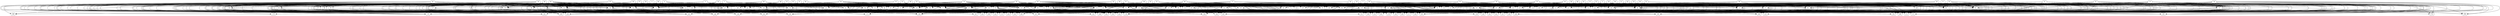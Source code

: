// DAG automatically generated by daggen at Wed Apr 12 12:20:59 2017
// ./daggen --dot -n 200 --jump=3 --fat=0.8 --regularity=0.4 --density=0.4 
digraph G {
  1 [size="31693569025", alpha="0.09"]
  1 -> 66 [size ="679477248"]
  1 -> 72 [size ="679477248"]
  1 -> 80 [size ="679477248"]
  1 -> 82 [size ="679477248"]
  1 -> 85 [size ="679477248"]
  1 -> 94 [size ="679477248"]
  1 -> 100 [size ="679477248"]
  1 -> 105 [size ="679477248"]
  1 -> 114 [size ="679477248"]
  1 -> 117 [size ="679477248"]
  1 -> 125 [size ="679477248"]
  1 -> 126 [size ="679477248"]
  1 -> 127 [size ="679477248"]
  1 -> 136 [size ="679477248"]
  1 -> 143 [size ="679477248"]
  1 -> 155 [size ="679477248"]
  1 -> 157 [size ="679477248"]
  1 -> 158 [size ="679477248"]
  1 -> 163 [size ="679477248"]
  1 -> 166 [size ="679477248"]
  1 -> 167 [size ="679477248"]
  1 -> 168 [size ="679477248"]
  1 -> 177 [size ="679477248"]
  1 -> 189 [size ="679477248"]
  1 -> 191 [size ="679477248"]
  1 -> 196 [size ="679477248"]
  2 [size="25782817066", alpha="0.09"]
  2 -> 67 [size ="33554432"]
  2 -> 71 [size ="33554432"]
  2 -> 79 [size ="33554432"]
  2 -> 80 [size ="33554432"]
  2 -> 85 [size ="33554432"]
  2 -> 86 [size ="33554432"]
  2 -> 94 [size ="33554432"]
  2 -> 100 [size ="33554432"]
  2 -> 105 [size ="33554432"]
  2 -> 112 [size ="33554432"]
  2 -> 116 [size ="33554432"]
  2 -> 125 [size ="33554432"]
  2 -> 126 [size ="33554432"]
  2 -> 136 [size ="33554432"]
  2 -> 137 [size ="33554432"]
  2 -> 142 [size ="33554432"]
  2 -> 166 [size ="33554432"]
  2 -> 169 [size ="33554432"]
  2 -> 175 [size ="33554432"]
  2 -> 177 [size ="33554432"]
  2 -> 189 [size ="33554432"]
  2 -> 192 [size ="33554432"]
  2 -> 195 [size ="33554432"]
  3 [size="30370657468", alpha="0.09"]
  3 -> 66 [size ="536870912"]
  3 -> 68 [size ="536870912"]
  3 -> 72 [size ="536870912"]
  3 -> 79 [size ="536870912"]
  3 -> 80 [size ="536870912"]
  3 -> 85 [size ="536870912"]
  3 -> 87 [size ="536870912"]
  3 -> 96 [size ="536870912"]
  3 -> 99 [size ="536870912"]
  3 -> 101 [size ="536870912"]
  3 -> 104 [size ="536870912"]
  3 -> 115 [size ="536870912"]
  3 -> 116 [size ="536870912"]
  3 -> 120 [size ="536870912"]
  3 -> 125 [size ="536870912"]
  3 -> 130 [size ="536870912"]
  3 -> 131 [size ="536870912"]
  3 -> 136 [size ="536870912"]
  3 -> 139 [size ="536870912"]
  3 -> 141 [size ="536870912"]
  3 -> 144 [size ="536870912"]
  3 -> 157 [size ="536870912"]
  3 -> 162 [size ="536870912"]
  3 -> 163 [size ="536870912"]
  3 -> 166 [size ="536870912"]
  3 -> 169 [size ="536870912"]
  3 -> 175 [size ="536870912"]
  3 -> 176 [size ="536870912"]
  3 -> 178 [size ="536870912"]
  3 -> 200 [size ="536870912"]
  4 [size="28991029248", alpha="0.00"]
  4 -> 66 [size ="75497472"]
  4 -> 71 [size ="75497472"]
  4 -> 72 [size ="75497472"]
  4 -> 79 [size ="75497472"]
  4 -> 80 [size ="75497472"]
  4 -> 81 [size ="75497472"]
  4 -> 83 [size ="75497472"]
  4 -> 92 [size ="75497472"]
  4 -> 93 [size ="75497472"]
  4 -> 95 [size ="75497472"]
  4 -> 105 [size ="75497472"]
  4 -> 106 [size ="75497472"]
  4 -> 108 [size ="75497472"]
  4 -> 113 [size ="75497472"]
  4 -> 116 [size ="75497472"]
  4 -> 122 [size ="75497472"]
  4 -> 124 [size ="75497472"]
  4 -> 127 [size ="75497472"]
  4 -> 132 [size ="75497472"]
  4 -> 134 [size ="75497472"]
  4 -> 135 [size ="75497472"]
  4 -> 142 [size ="75497472"]
  4 -> 143 [size ="75497472"]
  4 -> 145 [size ="75497472"]
  4 -> 148 [size ="75497472"]
  4 -> 163 [size ="75497472"]
  4 -> 165 [size ="75497472"]
  4 -> 175 [size ="75497472"]
  4 -> 180 [size ="75497472"]
  4 -> 182 [size ="75497472"]
  4 -> 186 [size ="75497472"]
  4 -> 190 [size ="75497472"]
  4 -> 195 [size ="75497472"]
  4 -> 200 [size ="75497472"]
  5 [size="368293445632", alpha="0.05"]
  5 -> 75 [size ="411041792"]
  5 -> 81 [size ="411041792"]
  5 -> 93 [size ="411041792"]
  5 -> 94 [size ="411041792"]
  5 -> 95 [size ="411041792"]
  5 -> 100 [size ="411041792"]
  5 -> 102 [size ="411041792"]
  5 -> 112 [size ="411041792"]
  5 -> 114 [size ="411041792"]
  5 -> 116 [size ="411041792"]
  5 -> 121 [size ="411041792"]
  5 -> 123 [size ="411041792"]
  5 -> 124 [size ="411041792"]
  5 -> 127 [size ="411041792"]
  5 -> 130 [size ="411041792"]
  5 -> 135 [size ="411041792"]
  5 -> 141 [size ="411041792"]
  5 -> 152 [size ="411041792"]
  5 -> 159 [size ="411041792"]
  5 -> 163 [size ="411041792"]
  5 -> 165 [size ="411041792"]
  5 -> 166 [size ="411041792"]
  5 -> 177 [size ="411041792"]
  5 -> 181 [size ="411041792"]
  5 -> 192 [size ="411041792"]
  5 -> 196 [size ="411041792"]
  6 [size="179196179921", alpha="0.10"]
  6 -> 67 [size ="411041792"]
  6 -> 79 [size ="411041792"]
  6 -> 80 [size ="411041792"]
  6 -> 81 [size ="411041792"]
  6 -> 82 [size ="411041792"]
  6 -> 85 [size ="411041792"]
  6 -> 87 [size ="411041792"]
  6 -> 99 [size ="411041792"]
  6 -> 100 [size ="411041792"]
  6 -> 102 [size ="411041792"]
  6 -> 105 [size ="411041792"]
  6 -> 114 [size ="411041792"]
  6 -> 115 [size ="411041792"]
  6 -> 116 [size ="411041792"]
  6 -> 119 [size ="411041792"]
  6 -> 121 [size ="411041792"]
  6 -> 122 [size ="411041792"]
  6 -> 124 [size ="411041792"]
  6 -> 126 [size ="411041792"]
  6 -> 130 [size ="411041792"]
  6 -> 134 [size ="411041792"]
  6 -> 137 [size ="411041792"]
  6 -> 147 [size ="411041792"]
  6 -> 150 [size ="411041792"]
  6 -> 156 [size ="411041792"]
  6 -> 164 [size ="411041792"]
  6 -> 167 [size ="411041792"]
  6 -> 189 [size ="411041792"]
  7 [size="549755813888", alpha="0.08"]
  7 -> 71 [size ="536870912"]
  7 -> 76 [size ="536870912"]
  7 -> 80 [size ="536870912"]
  7 -> 83 [size ="536870912"]
  7 -> 86 [size ="536870912"]
  7 -> 92 [size ="536870912"]
  7 -> 96 [size ="536870912"]
  7 -> 99 [size ="536870912"]
  7 -> 100 [size ="536870912"]
  7 -> 109 [size ="536870912"]
  7 -> 113 [size ="536870912"]
  7 -> 114 [size ="536870912"]
  7 -> 126 [size ="536870912"]
  7 -> 138 [size ="536870912"]
  7 -> 139 [size ="536870912"]
  7 -> 142 [size ="536870912"]
  7 -> 144 [size ="536870912"]
  7 -> 148 [size ="536870912"]
  7 -> 156 [size ="536870912"]
  7 -> 157 [size ="536870912"]
  7 -> 161 [size ="536870912"]
  7 -> 181 [size ="536870912"]
  7 -> 182 [size ="536870912"]
  7 -> 187 [size ="536870912"]
  7 -> 189 [size ="536870912"]
  7 -> 194 [size ="536870912"]
  7 -> 200 [size ="536870912"]
  8 [size="131991373150", alpha="0.04"]
  8 -> 71 [size ="209715200"]
  8 -> 72 [size ="209715200"]
  8 -> 88 [size ="209715200"]
  8 -> 92 [size ="209715200"]
  8 -> 95 [size ="209715200"]
  8 -> 104 [size ="209715200"]
  8 -> 108 [size ="209715200"]
  8 -> 110 [size ="209715200"]
  8 -> 111 [size ="209715200"]
  8 -> 114 [size ="209715200"]
  8 -> 116 [size ="209715200"]
  8 -> 120 [size ="209715200"]
  8 -> 124 [size ="209715200"]
  8 -> 125 [size ="209715200"]
  8 -> 138 [size ="209715200"]
  8 -> 141 [size ="209715200"]
  8 -> 145 [size ="209715200"]
  8 -> 147 [size ="209715200"]
  8 -> 161 [size ="209715200"]
  8 -> 162 [size ="209715200"]
  8 -> 165 [size ="209715200"]
  8 -> 171 [size ="209715200"]
  8 -> 186 [size ="209715200"]
  8 -> 188 [size ="209715200"]
  8 -> 190 [size ="209715200"]
  8 -> 194 [size ="209715200"]
  9 [size="8589934592", alpha="0.01"]
  9 -> 70 [size ="33554432"]
  9 -> 81 [size ="33554432"]
  9 -> 87 [size ="33554432"]
  9 -> 92 [size ="33554432"]
  9 -> 110 [size ="33554432"]
  9 -> 116 [size ="33554432"]
  9 -> 126 [size ="33554432"]
  9 -> 128 [size ="33554432"]
  9 -> 129 [size ="33554432"]
  9 -> 135 [size ="33554432"]
  9 -> 138 [size ="33554432"]
  9 -> 141 [size ="33554432"]
  9 -> 148 [size ="33554432"]
  9 -> 153 [size ="33554432"]
  9 -> 155 [size ="33554432"]
  9 -> 161 [size ="33554432"]
  9 -> 162 [size ="33554432"]
  9 -> 164 [size ="33554432"]
  9 -> 171 [size ="33554432"]
  9 -> 172 [size ="33554432"]
  9 -> 176 [size ="33554432"]
  9 -> 177 [size ="33554432"]
  9 -> 184 [size ="33554432"]
  9 -> 193 [size ="33554432"]
  9 -> 194 [size ="33554432"]
  9 -> 198 [size ="33554432"]
  10 [size="231928233984", alpha="0.04"]
  10 -> 77 [size ="301989888"]
  10 -> 80 [size ="301989888"]
  10 -> 82 [size ="301989888"]
  10 -> 87 [size ="301989888"]
  10 -> 88 [size ="301989888"]
  10 -> 90 [size ="301989888"]
  10 -> 93 [size ="301989888"]
  10 -> 98 [size ="301989888"]
  10 -> 100 [size ="301989888"]
  10 -> 107 [size ="301989888"]
  10 -> 113 [size ="301989888"]
  10 -> 125 [size ="301989888"]
  10 -> 126 [size ="301989888"]
  10 -> 128 [size ="301989888"]
  10 -> 129 [size ="301989888"]
  10 -> 135 [size ="301989888"]
  10 -> 136 [size ="301989888"]
  10 -> 141 [size ="301989888"]
  10 -> 148 [size ="301989888"]
  10 -> 151 [size ="301989888"]
  10 -> 158 [size ="301989888"]
  10 -> 160 [size ="301989888"]
  10 -> 161 [size ="301989888"]
  10 -> 163 [size ="301989888"]
  10 -> 175 [size ="301989888"]
  10 -> 177 [size ="301989888"]
  10 -> 182 [size ="301989888"]
  10 -> 184 [size ="301989888"]
  10 -> 197 [size ="301989888"]
  11 [size="68719476736", alpha="0.10"]
  11 -> 80 [size ="134217728"]
  11 -> 81 [size ="134217728"]
  11 -> 86 [size ="134217728"]
  11 -> 88 [size ="134217728"]
  11 -> 93 [size ="134217728"]
  11 -> 95 [size ="134217728"]
  11 -> 98 [size ="134217728"]
  11 -> 100 [size ="134217728"]
  11 -> 111 [size ="134217728"]
  11 -> 112 [size ="134217728"]
  11 -> 116 [size ="134217728"]
  11 -> 126 [size ="134217728"]
  11 -> 127 [size ="134217728"]
  11 -> 136 [size ="134217728"]
  11 -> 138 [size ="134217728"]
  11 -> 142 [size ="134217728"]
  11 -> 152 [size ="134217728"]
  11 -> 163 [size ="134217728"]
  11 -> 177 [size ="134217728"]
  11 -> 183 [size ="134217728"]
  11 -> 192 [size ="134217728"]
  11 -> 193 [size ="134217728"]
  11 -> 195 [size ="134217728"]
  12 [size="658470440025", alpha="0.11"]
  12 -> 70 [size ="838860800"]
  12 -> 72 [size ="838860800"]
  12 -> 76 [size ="838860800"]
  12 -> 81 [size ="838860800"]
  12 -> 82 [size ="838860800"]
  12 -> 86 [size ="838860800"]
  12 -> 92 [size ="838860800"]
  12 -> 110 [size ="838860800"]
  12 -> 113 [size ="838860800"]
  12 -> 124 [size ="838860800"]
  12 -> 127 [size ="838860800"]
  12 -> 132 [size ="838860800"]
  12 -> 137 [size ="838860800"]
  12 -> 139 [size ="838860800"]
  12 -> 146 [size ="838860800"]
  12 -> 158 [size ="838860800"]
  12 -> 159 [size ="838860800"]
  12 -> 162 [size ="838860800"]
  12 -> 170 [size ="838860800"]
  12 -> 171 [size ="838860800"]
  12 -> 181 [size ="838860800"]
  12 -> 194 [size ="838860800"]
  13 [size="134217728000", alpha="0.01"]
  13 -> 70 [size ="209715200"]
  13 -> 72 [size ="209715200"]
  13 -> 73 [size ="209715200"]
  13 -> 75 [size ="209715200"]
  13 -> 77 [size ="209715200"]
  13 -> 84 [size ="209715200"]
  13 -> 100 [size ="209715200"]
  13 -> 110 [size ="209715200"]
  13 -> 113 [size ="209715200"]
  13 -> 121 [size ="209715200"]
  13 -> 122 [size ="209715200"]
  13 -> 123 [size ="209715200"]
  13 -> 124 [size ="209715200"]
  13 -> 125 [size ="209715200"]
  13 -> 130 [size ="209715200"]
  13 -> 132 [size ="209715200"]
  13 -> 137 [size ="209715200"]
  13 -> 153 [size ="209715200"]
  13 -> 176 [size ="209715200"]
  13 -> 179 [size ="209715200"]
  13 -> 192 [size ="209715200"]
  14 [size="1073741824000", alpha="0.15"]
  14 -> 70 [size ="838860800"]
  14 -> 76 [size ="838860800"]
  14 -> 82 [size ="838860800"]
  14 -> 90 [size ="838860800"]
  14 -> 92 [size ="838860800"]
  14 -> 99 [size ="838860800"]
  14 -> 100 [size ="838860800"]
  14 -> 105 [size ="838860800"]
  14 -> 107 [size ="838860800"]
  14 -> 111 [size ="838860800"]
  14 -> 112 [size ="838860800"]
  14 -> 113 [size ="838860800"]
  14 -> 115 [size ="838860800"]
  14 -> 121 [size ="838860800"]
  14 -> 127 [size ="838860800"]
  14 -> 131 [size ="838860800"]
  14 -> 133 [size ="838860800"]
  14 -> 137 [size ="838860800"]
  14 -> 146 [size ="838860800"]
  14 -> 148 [size ="838860800"]
  14 -> 156 [size ="838860800"]
  14 -> 164 [size ="838860800"]
  14 -> 181 [size ="838860800"]
  14 -> 196 [size ="838860800"]
  15 [size="11547338256", alpha="0.05"]
  15 -> 77 [size ="838860800"]
  15 -> 80 [size ="838860800"]
  15 -> 82 [size ="838860800"]
  15 -> 90 [size ="838860800"]
  15 -> 91 [size ="838860800"]
  15 -> 92 [size ="838860800"]
  15 -> 93 [size ="838860800"]
  15 -> 96 [size ="838860800"]
  15 -> 97 [size ="838860800"]
  15 -> 100 [size ="838860800"]
  15 -> 110 [size ="838860800"]
  15 -> 115 [size ="838860800"]
  15 -> 122 [size ="838860800"]
  15 -> 128 [size ="838860800"]
  15 -> 133 [size ="838860800"]
  15 -> 134 [size ="838860800"]
  15 -> 136 [size ="838860800"]
  15 -> 149 [size ="838860800"]
  15 -> 183 [size ="838860800"]
  15 -> 196 [size ="838860800"]
  15 -> 200 [size ="838860800"]
  16 [size="190986935351", alpha="0.08"]
  16 -> 66 [size ="209715200"]
  16 -> 80 [size ="209715200"]
  16 -> 82 [size ="209715200"]
  16 -> 83 [size ="209715200"]
  16 -> 90 [size ="209715200"]
  16 -> 91 [size ="209715200"]
  16 -> 92 [size ="209715200"]
  16 -> 99 [size ="209715200"]
  16 -> 106 [size ="209715200"]
  16 -> 111 [size ="209715200"]
  16 -> 112 [size ="209715200"]
  16 -> 113 [size ="209715200"]
  16 -> 116 [size ="209715200"]
  16 -> 120 [size ="209715200"]
  16 -> 121 [size ="209715200"]
  16 -> 125 [size ="209715200"]
  16 -> 133 [size ="209715200"]
  16 -> 134 [size ="209715200"]
  16 -> 143 [size ="209715200"]
  16 -> 149 [size ="209715200"]
  16 -> 150 [size ="209715200"]
  16 -> 152 [size ="209715200"]
  16 -> 156 [size ="209715200"]
  16 -> 176 [size ="209715200"]
  16 -> 180 [size ="209715200"]
  16 -> 186 [size ="209715200"]
  16 -> 189 [size ="209715200"]
  16 -> 199 [size ="209715200"]
  17 [size="231928233984", alpha="0.19"]
  17 -> 68 [size ="301989888"]
  17 -> 83 [size ="301989888"]
  17 -> 94 [size ="301989888"]
  17 -> 98 [size ="301989888"]
  17 -> 99 [size ="301989888"]
  17 -> 101 [size ="301989888"]
  17 -> 108 [size ="301989888"]
  17 -> 116 [size ="301989888"]
  17 -> 120 [size ="301989888"]
  17 -> 127 [size ="301989888"]
  17 -> 128 [size ="301989888"]
  17 -> 132 [size ="301989888"]
  17 -> 133 [size ="301989888"]
  17 -> 138 [size ="301989888"]
  17 -> 147 [size ="301989888"]
  17 -> 156 [size ="301989888"]
  17 -> 161 [size ="301989888"]
  17 -> 164 [size ="301989888"]
  17 -> 165 [size ="301989888"]
  17 -> 171 [size ="301989888"]
  17 -> 175 [size ="301989888"]
  17 -> 182 [size ="301989888"]
  17 -> 183 [size ="301989888"]
  17 -> 193 [size ="301989888"]
  18 [size="231928233984", alpha="0.16"]
  18 -> 71 [size ="301989888"]
  18 -> 73 [size ="301989888"]
  18 -> 83 [size ="301989888"]
  18 -> 98 [size ="301989888"]
  18 -> 99 [size ="301989888"]
  18 -> 100 [size ="301989888"]
  18 -> 105 [size ="301989888"]
  18 -> 107 [size ="301989888"]
  18 -> 109 [size ="301989888"]
  18 -> 114 [size ="301989888"]
  18 -> 118 [size ="301989888"]
  18 -> 121 [size ="301989888"]
  18 -> 122 [size ="301989888"]
  18 -> 130 [size ="301989888"]
  18 -> 132 [size ="301989888"]
  18 -> 133 [size ="301989888"]
  18 -> 135 [size ="301989888"]
  18 -> 142 [size ="301989888"]
  18 -> 161 [size ="301989888"]
  18 -> 166 [size ="301989888"]
  18 -> 169 [size ="301989888"]
  18 -> 175 [size ="301989888"]
  18 -> 184 [size ="301989888"]
  18 -> 190 [size ="301989888"]
  18 -> 193 [size ="301989888"]
  19 [size="757113293404", alpha="0.13"]
  19 -> 71 [size ="536870912"]
  19 -> 83 [size ="536870912"]
  19 -> 85 [size ="536870912"]
  19 -> 91 [size ="536870912"]
  19 -> 93 [size ="536870912"]
  19 -> 94 [size ="536870912"]
  19 -> 97 [size ="536870912"]
  19 -> 99 [size ="536870912"]
  19 -> 108 [size ="536870912"]
  19 -> 115 [size ="536870912"]
  19 -> 116 [size ="536870912"]
  19 -> 118 [size ="536870912"]
  19 -> 122 [size ="536870912"]
  19 -> 123 [size ="536870912"]
  19 -> 124 [size ="536870912"]
  19 -> 126 [size ="536870912"]
  19 -> 132 [size ="536870912"]
  19 -> 136 [size ="536870912"]
  19 -> 149 [size ="536870912"]
  19 -> 152 [size ="536870912"]
  19 -> 157 [size ="536870912"]
  19 -> 168 [size ="536870912"]
  19 -> 181 [size ="536870912"]
  19 -> 190 [size ="536870912"]
  19 -> 197 [size ="536870912"]
  20 [size="28991029248", alpha="0.12"]
  20 -> 68 [size ="75497472"]
  20 -> 72 [size ="75497472"]
  20 -> 76 [size ="75497472"]
  20 -> 77 [size ="75497472"]
  20 -> 80 [size ="75497472"]
  20 -> 85 [size ="75497472"]
  20 -> 92 [size ="75497472"]
  20 -> 99 [size ="75497472"]
  20 -> 105 [size ="75497472"]
  20 -> 106 [size ="75497472"]
  20 -> 110 [size ="75497472"]
  20 -> 124 [size ="75497472"]
  20 -> 128 [size ="75497472"]
  20 -> 129 [size ="75497472"]
  20 -> 132 [size ="75497472"]
  20 -> 138 [size ="75497472"]
  20 -> 149 [size ="75497472"]
  20 -> 162 [size ="75497472"]
  20 -> 163 [size ="75497472"]
  20 -> 169 [size ="75497472"]
  20 -> 170 [size ="75497472"]
  21 [size="4003035258", alpha="0.11"]
  21 -> 68 [size ="411041792"]
  21 -> 76 [size ="411041792"]
  21 -> 77 [size ="411041792"]
  21 -> 85 [size ="411041792"]
  21 -> 92 [size ="411041792"]
  21 -> 95 [size ="411041792"]
  21 -> 97 [size ="411041792"]
  21 -> 105 [size ="411041792"]
  21 -> 105 [size ="411041792"]
  21 -> 110 [size ="411041792"]
  21 -> 112 [size ="411041792"]
  21 -> 115 [size ="411041792"]
  21 -> 120 [size ="411041792"]
  21 -> 121 [size ="411041792"]
  21 -> 125 [size ="411041792"]
  21 -> 135 [size ="411041792"]
  21 -> 136 [size ="411041792"]
  21 -> 137 [size ="411041792"]
  21 -> 142 [size ="411041792"]
  21 -> 145 [size ="411041792"]
  21 -> 146 [size ="411041792"]
  21 -> 162 [size ="411041792"]
  21 -> 164 [size ="411041792"]
  21 -> 177 [size ="411041792"]
  22 [size="13272310419", alpha="0.15"]
  22 -> 68 [size ="679477248"]
  22 -> 70 [size ="679477248"]
  22 -> 77 [size ="679477248"]
  22 -> 85 [size ="679477248"]
  22 -> 86 [size ="679477248"]
  22 -> 92 [size ="679477248"]
  22 -> 104 [size ="679477248"]
  22 -> 105 [size ="679477248"]
  22 -> 107 [size ="679477248"]
  22 -> 112 [size ="679477248"]
  22 -> 114 [size ="679477248"]
  22 -> 116 [size ="679477248"]
  22 -> 119 [size ="679477248"]
  22 -> 124 [size ="679477248"]
  22 -> 125 [size ="679477248"]
  22 -> 135 [size ="679477248"]
  22 -> 136 [size ="679477248"]
  22 -> 139 [size ="679477248"]
  22 -> 144 [size ="679477248"]
  22 -> 145 [size ="679477248"]
  22 -> 149 [size ="679477248"]
  22 -> 162 [size ="679477248"]
  22 -> 163 [size ="679477248"]
  22 -> 165 [size ="679477248"]
  22 -> 166 [size ="679477248"]
  22 -> 177 [size ="679477248"]
  22 -> 184 [size ="679477248"]
  22 -> 193 [size ="679477248"]
  22 -> 199 [size ="679477248"]
  22 -> 200 [size ="679477248"]
  23 [size="116728452396", alpha="0.15"]
  23 -> 66 [size ="134217728"]
  23 -> 68 [size ="134217728"]
  23 -> 70 [size ="134217728"]
  23 -> 75 [size ="134217728"]
  23 -> 77 [size ="134217728"]
  23 -> 81 [size ="134217728"]
  23 -> 82 [size ="134217728"]
  23 -> 84 [size ="134217728"]
  23 -> 86 [size ="134217728"]
  23 -> 103 [size ="134217728"]
  23 -> 105 [size ="134217728"]
  23 -> 121 [size ="134217728"]
  23 -> 123 [size ="134217728"]
  23 -> 124 [size ="134217728"]
  23 -> 133 [size ="134217728"]
  23 -> 136 [size ="134217728"]
  23 -> 159 [size ="134217728"]
  23 -> 161 [size ="134217728"]
  23 -> 162 [size ="134217728"]
  23 -> 164 [size ="134217728"]
  23 -> 173 [size ="134217728"]
  23 -> 193 [size ="134217728"]
  24 [size="25425957678", alpha="0.10"]
  24 -> 73 [size ="33554432"]
  24 -> 75 [size ="33554432"]
  24 -> 76 [size ="33554432"]
  24 -> 77 [size ="33554432"]
  24 -> 81 [size ="33554432"]
  24 -> 81 [size ="33554432"]
  24 -> 95 [size ="33554432"]
  24 -> 99 [size ="33554432"]
  24 -> 108 [size ="33554432"]
  24 -> 110 [size ="33554432"]
  24 -> 118 [size ="33554432"]
  24 -> 124 [size ="33554432"]
  24 -> 133 [size ="33554432"]
  24 -> 136 [size ="33554432"]
  24 -> 137 [size ="33554432"]
  24 -> 138 [size ="33554432"]
  24 -> 148 [size ="33554432"]
  24 -> 160 [size ="33554432"]
  24 -> 172 [size ="33554432"]
  24 -> 193 [size ="33554432"]
  24 -> 197 [size ="33554432"]
  25 [size="231928233984", alpha="0.00"]
  25 -> 68 [size ="301989888"]
  25 -> 82 [size ="301989888"]
  25 -> 92 [size ="301989888"]
  25 -> 94 [size ="301989888"]
  25 -> 95 [size ="301989888"]
  25 -> 98 [size ="301989888"]
  25 -> 104 [size ="301989888"]
  25 -> 108 [size ="301989888"]
  25 -> 122 [size ="301989888"]
  25 -> 124 [size ="301989888"]
  25 -> 127 [size ="301989888"]
  25 -> 128 [size ="301989888"]
  25 -> 129 [size ="301989888"]
  25 -> 133 [size ="301989888"]
  25 -> 135 [size ="301989888"]
  25 -> 136 [size ="301989888"]
  25 -> 162 [size ="301989888"]
  25 -> 163 [size ="301989888"]
  25 -> 166 [size ="301989888"]
  25 -> 169 [size ="301989888"]
  25 -> 171 [size ="301989888"]
  25 -> 175 [size ="301989888"]
  25 -> 178 [size ="301989888"]
  25 -> 186 [size ="301989888"]
  25 -> 194 [size ="301989888"]
  25 -> 197 [size ="301989888"]
  25 -> 199 [size ="301989888"]
  25 -> 200 [size ="301989888"]
  26 [size="473153733964", alpha="0.07"]
  26 -> 68 [size ="411041792"]
  26 -> 70 [size ="411041792"]
  26 -> 72 [size ="411041792"]
  26 -> 73 [size ="411041792"]
  26 -> 81 [size ="411041792"]
  26 -> 86 [size ="411041792"]
  26 -> 87 [size ="411041792"]
  26 -> 100 [size ="411041792"]
  26 -> 120 [size ="411041792"]
  26 -> 121 [size ="411041792"]
  26 -> 124 [size ="411041792"]
  26 -> 127 [size ="411041792"]
  26 -> 128 [size ="411041792"]
  26 -> 132 [size ="411041792"]
  26 -> 133 [size ="411041792"]
  26 -> 139 [size ="411041792"]
  26 -> 144 [size ="411041792"]
  26 -> 145 [size ="411041792"]
  26 -> 149 [size ="411041792"]
  26 -> 163 [size ="411041792"]
  26 -> 166 [size ="411041792"]
  26 -> 167 [size ="411041792"]
  26 -> 170 [size ="411041792"]
  26 -> 174 [size ="411041792"]
  26 -> 175 [size ="411041792"]
  26 -> 187 [size ="411041792"]
  26 -> 192 [size ="411041792"]
  26 -> 194 [size ="411041792"]
  26 -> 196 [size ="411041792"]
  27 [size="3443726304", alpha="0.14"]
  27 -> 71 [size ="301989888"]
  27 -> 76 [size ="301989888"]
  27 -> 77 [size ="301989888"]
  27 -> 85 [size ="301989888"]
  27 -> 87 [size ="301989888"]
  27 -> 91 [size ="301989888"]
  27 -> 106 [size ="301989888"]
  27 -> 111 [size ="301989888"]
  27 -> 120 [size ="301989888"]
  27 -> 122 [size ="301989888"]
  27 -> 125 [size ="301989888"]
  27 -> 127 [size ="301989888"]
  27 -> 130 [size ="301989888"]
  27 -> 145 [size ="301989888"]
  27 -> 158 [size ="301989888"]
  27 -> 164 [size ="301989888"]
  27 -> 172 [size ="301989888"]
  27 -> 187 [size ="301989888"]
  28 [size="782757789696", alpha="0.08"]
  28 -> 72 [size ="679477248"]
  28 -> 76 [size ="679477248"]
  28 -> 85 [size ="679477248"]
  28 -> 87 [size ="679477248"]
  28 -> 91 [size ="679477248"]
  28 -> 93 [size ="679477248"]
  28 -> 96 [size ="679477248"]
  28 -> 110 [size ="679477248"]
  28 -> 112 [size ="679477248"]
  28 -> 116 [size ="679477248"]
  28 -> 124 [size ="679477248"]
  28 -> 125 [size ="679477248"]
  28 -> 136 [size ="679477248"]
  28 -> 142 [size ="679477248"]
  28 -> 148 [size ="679477248"]
  28 -> 156 [size ="679477248"]
  28 -> 164 [size ="679477248"]
  28 -> 166 [size ="679477248"]
  28 -> 177 [size ="679477248"]
  28 -> 182 [size ="679477248"]
  28 -> 186 [size ="679477248"]
  28 -> 187 [size ="679477248"]
  28 -> 189 [size ="679477248"]
  28 -> 196 [size ="679477248"]
  29 [size="196641432648", alpha="0.02"]
  29 -> 66 [size ="134217728"]
  29 -> 67 [size ="134217728"]
  29 -> 76 [size ="134217728"]
  29 -> 77 [size ="134217728"]
  29 -> 82 [size ="134217728"]
  29 -> 85 [size ="134217728"]
  29 -> 87 [size ="134217728"]
  29 -> 88 [size ="134217728"]
  29 -> 91 [size ="134217728"]
  29 -> 96 [size ="134217728"]
  29 -> 99 [size ="134217728"]
  29 -> 110 [size ="134217728"]
  29 -> 111 [size ="134217728"]
  29 -> 115 [size ="134217728"]
  29 -> 125 [size ="134217728"]
  29 -> 130 [size ="134217728"]
  29 -> 134 [size ="134217728"]
  29 -> 145 [size ="134217728"]
  29 -> 148 [size ="134217728"]
  29 -> 158 [size ="134217728"]
  29 -> 178 [size ="134217728"]
  29 -> 187 [size ="134217728"]
  29 -> 188 [size ="134217728"]
  30 [size="42202842373", alpha="0.09"]
  30 -> 68 [size ="75497472"]
  30 -> 72 [size ="75497472"]
  30 -> 76 [size ="75497472"]
  30 -> 81 [size ="75497472"]
  30 -> 82 [size ="75497472"]
  30 -> 84 [size ="75497472"]
  30 -> 87 [size ="75497472"]
  30 -> 88 [size ="75497472"]
  30 -> 99 [size ="75497472"]
  30 -> 105 [size ="75497472"]
  30 -> 108 [size ="75497472"]
  30 -> 110 [size ="75497472"]
  30 -> 114 [size ="75497472"]
  30 -> 120 [size ="75497472"]
  30 -> 124 [size ="75497472"]
  30 -> 128 [size ="75497472"]
  30 -> 141 [size ="75497472"]
  30 -> 142 [size ="75497472"]
  30 -> 146 [size ="75497472"]
  30 -> 147 [size ="75497472"]
  30 -> 149 [size ="75497472"]
  30 -> 166 [size ="75497472"]
  30 -> 181 [size ="75497472"]
  30 -> 200 [size ="75497472"]
  31 [size="1005282983541", alpha="0.16"]
  31 -> 66 [size ="679477248"]
  31 -> 74 [size ="679477248"]
  31 -> 87 [size ="679477248"]
  31 -> 88 [size ="679477248"]
  31 -> 94 [size ="679477248"]
  31 -> 101 [size ="679477248"]
  31 -> 110 [size ="679477248"]
  31 -> 112 [size ="679477248"]
  31 -> 114 [size ="679477248"]
  31 -> 125 [size ="679477248"]
  31 -> 126 [size ="679477248"]
  31 -> 135 [size ="679477248"]
  31 -> 136 [size ="679477248"]
  31 -> 137 [size ="679477248"]
  31 -> 141 [size ="679477248"]
  31 -> 142 [size ="679477248"]
  31 -> 143 [size ="679477248"]
  31 -> 146 [size ="679477248"]
  31 -> 147 [size ="679477248"]
  31 -> 149 [size ="679477248"]
  31 -> 150 [size ="679477248"]
  31 -> 152 [size ="679477248"]
  31 -> 157 [size ="679477248"]
  31 -> 162 [size ="679477248"]
  31 -> 166 [size ="679477248"]
  31 -> 168 [size ="679477248"]
  31 -> 170 [size ="679477248"]
  31 -> 186 [size ="679477248"]
  31 -> 193 [size ="679477248"]
  31 -> 199 [size ="679477248"]
  32 [size="3566404801", alpha="0.17"]
  32 -> 71 [size ="134217728"]
  32 -> 77 [size ="134217728"]
  32 -> 79 [size ="134217728"]
  32 -> 80 [size ="134217728"]
  32 -> 88 [size ="134217728"]
  32 -> 91 [size ="134217728"]
  32 -> 94 [size ="134217728"]
  32 -> 96 [size ="134217728"]
  32 -> 98 [size ="134217728"]
  32 -> 100 [size ="134217728"]
  32 -> 109 [size ="134217728"]
  32 -> 114 [size ="134217728"]
  32 -> 121 [size ="134217728"]
  32 -> 125 [size ="134217728"]
  32 -> 126 [size ="134217728"]
  32 -> 127 [size ="134217728"]
  32 -> 143 [size ="134217728"]
  32 -> 156 [size ="134217728"]
  32 -> 162 [size ="134217728"]
  32 -> 166 [size ="134217728"]
  32 -> 183 [size ="134217728"]
  32 -> 193 [size ="134217728"]
  33 [size="1213051246667", alpha="0.12"]
  33 -> 72 [size ="838860800"]
  33 -> 79 [size ="838860800"]
  33 -> 80 [size ="838860800"]
  33 -> 85 [size ="838860800"]
  33 -> 94 [size ="838860800"]
  33 -> 109 [size ="838860800"]
  33 -> 111 [size ="838860800"]
  33 -> 120 [size ="838860800"]
  33 -> 128 [size ="838860800"]
  33 -> 133 [size ="838860800"]
  33 -> 136 [size ="838860800"]
  33 -> 139 [size ="838860800"]
  33 -> 145 [size ="838860800"]
  33 -> 156 [size ="838860800"]
  33 -> 160 [size ="838860800"]
  33 -> 170 [size ="838860800"]
  33 -> 175 [size ="838860800"]
  33 -> 178 [size ="838860800"]
  33 -> 181 [size ="838860800"]
  33 -> 193 [size ="838860800"]
  34 [size="13726924945", alpha="0.19"]
  34 -> 68 [size ="301989888"]
  34 -> 71 [size ="301989888"]
  34 -> 75 [size ="301989888"]
  34 -> 82 [size ="301989888"]
  34 -> 85 [size ="301989888"]
  34 -> 88 [size ="301989888"]
  34 -> 92 [size ="301989888"]
  34 -> 95 [size ="301989888"]
  34 -> 102 [size ="301989888"]
  34 -> 114 [size ="301989888"]
  34 -> 124 [size ="301989888"]
  34 -> 133 [size ="301989888"]
  34 -> 134 [size ="301989888"]
  34 -> 136 [size ="301989888"]
  34 -> 142 [size ="301989888"]
  34 -> 152 [size ="301989888"]
  34 -> 158 [size ="301989888"]
  34 -> 163 [size ="301989888"]
  34 -> 167 [size ="301989888"]
  34 -> 170 [size ="301989888"]
  34 -> 178 [size ="301989888"]
  34 -> 193 [size ="301989888"]
  34 -> 195 [size ="301989888"]
  34 -> 199 [size ="301989888"]
  35 [size="33168440148", alpha="0.11"]
  35 -> 71 [size ="536870912"]
  35 -> 90 [size ="536870912"]
  35 -> 91 [size ="536870912"]
  35 -> 92 [size ="536870912"]
  35 -> 94 [size ="536870912"]
  35 -> 99 [size ="536870912"]
  35 -> 100 [size ="536870912"]
  35 -> 101 [size ="536870912"]
  35 -> 102 [size ="536870912"]
  35 -> 105 [size ="536870912"]
  35 -> 106 [size ="536870912"]
  35 -> 113 [size ="536870912"]
  35 -> 114 [size ="536870912"]
  35 -> 115 [size ="536870912"]
  35 -> 120 [size ="536870912"]
  35 -> 128 [size ="536870912"]
  35 -> 130 [size ="536870912"]
  35 -> 136 [size ="536870912"]
  35 -> 143 [size ="536870912"]
  35 -> 154 [size ="536870912"]
  35 -> 166 [size ="536870912"]
  35 -> 170 [size ="536870912"]
  35 -> 177 [size ="536870912"]
  35 -> 179 [size ="536870912"]
  35 -> 182 [size ="536870912"]
  35 -> 184 [size ="536870912"]
  35 -> 193 [size ="536870912"]
  35 -> 196 [size ="536870912"]
  35 -> 197 [size ="536870912"]
  36 [size="28991029248", alpha="0.08"]
  36 -> 68 [size ="75497472"]
  36 -> 85 [size ="75497472"]
  36 -> 91 [size ="75497472"]
  36 -> 92 [size ="75497472"]
  36 -> 93 [size ="75497472"]
  36 -> 99 [size ="75497472"]
  36 -> 100 [size ="75497472"]
  36 -> 105 [size ="75497472"]
  36 -> 106 [size ="75497472"]
  36 -> 114 [size ="75497472"]
  36 -> 115 [size ="75497472"]
  36 -> 116 [size ="75497472"]
  36 -> 121 [size ="75497472"]
  36 -> 124 [size ="75497472"]
  36 -> 137 [size ="75497472"]
  36 -> 142 [size ="75497472"]
  36 -> 162 [size ="75497472"]
  36 -> 192 [size ="75497472"]
  36 -> 196 [size ="75497472"]
  37 [size="1293214043027", alpha="0.01"]
  37 -> 72 [size ="838860800"]
  37 -> 79 [size ="838860800"]
  37 -> 80 [size ="838860800"]
  37 -> 84 [size ="838860800"]
  37 -> 87 [size ="838860800"]
  37 -> 88 [size ="838860800"]
  37 -> 89 [size ="838860800"]
  37 -> 96 [size ="838860800"]
  37 -> 98 [size ="838860800"]
  37 -> 100 [size ="838860800"]
  37 -> 102 [size ="838860800"]
  37 -> 105 [size ="838860800"]
  37 -> 111 [size ="838860800"]
  37 -> 118 [size ="838860800"]
  37 -> 123 [size ="838860800"]
  37 -> 125 [size ="838860800"]
  37 -> 127 [size ="838860800"]
  37 -> 135 [size ="838860800"]
  37 -> 136 [size ="838860800"]
  37 -> 141 [size ="838860800"]
  37 -> 142 [size ="838860800"]
  37 -> 158 [size ="838860800"]
  37 -> 159 [size ="838860800"]
  37 -> 165 [size ="838860800"]
  37 -> 167 [size ="838860800"]
  37 -> 175 [size ="838860800"]
  37 -> 196 [size ="838860800"]
  37 -> 200 [size ="838860800"]
  38 [size="28991029248", alpha="0.19"]
  38 -> 66 [size ="75497472"]
  38 -> 68 [size ="75497472"]
  38 -> 71 [size ="75497472"]
  38 -> 80 [size ="75497472"]
  38 -> 87 [size ="75497472"]
  38 -> 93 [size ="75497472"]
  38 -> 94 [size ="75497472"]
  38 -> 99 [size ="75497472"]
  38 -> 100 [size ="75497472"]
  38 -> 102 [size ="75497472"]
  38 -> 121 [size ="75497472"]
  38 -> 123 [size ="75497472"]
  38 -> 125 [size ="75497472"]
  38 -> 126 [size ="75497472"]
  38 -> 127 [size ="75497472"]
  38 -> 130 [size ="75497472"]
  38 -> 134 [size ="75497472"]
  38 -> 135 [size ="75497472"]
  38 -> 137 [size ="75497472"]
  38 -> 142 [size ="75497472"]
  38 -> 146 [size ="75497472"]
  38 -> 147 [size ="75497472"]
  38 -> 148 [size ="75497472"]
  38 -> 149 [size ="75497472"]
  38 -> 160 [size ="75497472"]
  38 -> 166 [size ="75497472"]
  38 -> 169 [size ="75497472"]
  38 -> 175 [size ="75497472"]
  38 -> 182 [size ="75497472"]
  38 -> 184 [size ="75497472"]
  38 -> 189 [size ="75497472"]
  38 -> 193 [size ="75497472"]
  38 -> 194 [size ="75497472"]
  38 -> 195 [size ="75497472"]
  39 [size="3628918181", alpha="0.11"]
  39 -> 68 [size ="75497472"]
  39 -> 68 [size ="75497472"]
  39 -> 70 [size ="75497472"]
  39 -> 72 [size ="75497472"]
  39 -> 77 [size ="75497472"]
  39 -> 81 [size ="75497472"]
  39 -> 90 [size ="75497472"]
  39 -> 95 [size ="75497472"]
  39 -> 96 [size ="75497472"]
  39 -> 100 [size ="75497472"]
  39 -> 101 [size ="75497472"]
  39 -> 114 [size ="75497472"]
  39 -> 128 [size ="75497472"]
  39 -> 147 [size ="75497472"]
  39 -> 161 [size ="75497472"]
  39 -> 163 [size ="75497472"]
  39 -> 164 [size ="75497472"]
  39 -> 165 [size ="75497472"]
  39 -> 175 [size ="75497472"]
  39 -> 184 [size ="75497472"]
  39 -> 185 [size ="75497472"]
  39 -> 186 [size ="75497472"]
  40 [size="10882534803", alpha="0.00"]
  40 -> 68 [size ="33554432"]
  40 -> 85 [size ="33554432"]
  40 -> 88 [size ="33554432"]
  40 -> 93 [size ="33554432"]
  40 -> 94 [size ="33554432"]
  40 -> 96 [size ="33554432"]
  40 -> 99 [size ="33554432"]
  40 -> 100 [size ="33554432"]
  40 -> 110 [size ="33554432"]
  40 -> 114 [size ="33554432"]
  40 -> 129 [size ="33554432"]
  40 -> 133 [size ="33554432"]
  40 -> 141 [size ="33554432"]
  40 -> 143 [size ="33554432"]
  40 -> 146 [size ="33554432"]
  40 -> 162 [size ="33554432"]
  40 -> 163 [size ="33554432"]
  40 -> 164 [size ="33554432"]
  40 -> 166 [size ="33554432"]
  40 -> 177 [size ="33554432"]
  40 -> 181 [size ="33554432"]
  40 -> 187 [size ="33554432"]
  40 -> 189 [size ="33554432"]
  40 -> 199 [size ="33554432"]
  41 [size="1073741824000", alpha="0.09"]
  41 -> 70 [size ="838860800"]
  41 -> 74 [size ="838860800"]
  41 -> 77 [size ="838860800"]
  41 -> 79 [size ="838860800"]
  41 -> 83 [size ="838860800"]
  41 -> 85 [size ="838860800"]
  41 -> 86 [size ="838860800"]
  41 -> 88 [size ="838860800"]
  41 -> 92 [size ="838860800"]
  41 -> 93 [size ="838860800"]
  41 -> 107 [size ="838860800"]
  41 -> 110 [size ="838860800"]
  41 -> 113 [size ="838860800"]
  41 -> 114 [size ="838860800"]
  41 -> 120 [size ="838860800"]
  41 -> 128 [size ="838860800"]
  41 -> 130 [size ="838860800"]
  41 -> 133 [size ="838860800"]
  41 -> 138 [size ="838860800"]
  41 -> 149 [size ="838860800"]
  41 -> 152 [size ="838860800"]
  41 -> 161 [size ="838860800"]
  41 -> 171 [size ="838860800"]
  41 -> 177 [size ="838860800"]
  41 -> 178 [size ="838860800"]
  41 -> 182 [size ="838860800"]
  41 -> 190 [size ="838860800"]
  41 -> 193 [size ="838860800"]
  41 -> 200 [size ="838860800"]
  42 [size="866028648461", alpha="0.13"]
  42 -> 66 [size ="838860800"]
  42 -> 70 [size ="838860800"]
  42 -> 75 [size ="838860800"]
  42 -> 84 [size ="838860800"]
  42 -> 86 [size ="838860800"]
  42 -> 93 [size ="838860800"]
  42 -> 99 [size ="838860800"]
  42 -> 105 [size ="838860800"]
  42 -> 108 [size ="838860800"]
  42 -> 114 [size ="838860800"]
  42 -> 116 [size ="838860800"]
  42 -> 120 [size ="838860800"]
  42 -> 127 [size ="838860800"]
  42 -> 128 [size ="838860800"]
  42 -> 130 [size ="838860800"]
  42 -> 138 [size ="838860800"]
  42 -> 142 [size ="838860800"]
  42 -> 161 [size ="838860800"]
  42 -> 166 [size ="838860800"]
  42 -> 169 [size ="838860800"]
  42 -> 171 [size ="838860800"]
  42 -> 172 [size ="838860800"]
  42 -> 177 [size ="838860800"]
  42 -> 178 [size ="838860800"]
  42 -> 199 [size ="838860800"]
  43 [size="3592004774", alpha="0.14"]
  43 -> 66 [size ="301989888"]
  43 -> 70 [size ="301989888"]
  43 -> 72 [size ="301989888"]
  43 -> 80 [size ="301989888"]
  43 -> 81 [size ="301989888"]
  43 -> 85 [size ="301989888"]
  43 -> 87 [size ="301989888"]
  43 -> 93 [size ="301989888"]
  43 -> 94 [size ="301989888"]
  43 -> 98 [size ="301989888"]
  43 -> 105 [size ="301989888"]
  43 -> 110 [size ="301989888"]
  43 -> 114 [size ="301989888"]
  43 -> 116 [size ="301989888"]
  43 -> 120 [size ="301989888"]
  43 -> 128 [size ="301989888"]
  43 -> 133 [size ="301989888"]
  43 -> 135 [size ="301989888"]
  43 -> 142 [size ="301989888"]
  43 -> 145 [size ="301989888"]
  43 -> 146 [size ="301989888"]
  43 -> 149 [size ="301989888"]
  43 -> 161 [size ="301989888"]
  43 -> 171 [size ="301989888"]
  43 -> 181 [size ="301989888"]
  43 -> 186 [size ="301989888"]
  43 -> 198 [size ="301989888"]
  43 -> 199 [size ="301989888"]
  44 [size="514868128", alpha="0.19"]
  44 -> 86 [size ="33554432"]
  44 -> 91 [size ="33554432"]
  44 -> 93 [size ="33554432"]
  44 -> 104 [size ="33554432"]
  44 -> 105 [size ="33554432"]
  44 -> 107 [size ="33554432"]
  44 -> 120 [size ="33554432"]
  44 -> 130 [size ="33554432"]
  44 -> 133 [size ="33554432"]
  44 -> 135 [size ="33554432"]
  44 -> 142 [size ="33554432"]
  44 -> 144 [size ="33554432"]
  44 -> 149 [size ="33554432"]
  44 -> 151 [size ="33554432"]
  44 -> 162 [size ="33554432"]
  44 -> 165 [size ="33554432"]
  44 -> 199 [size ="33554432"]
  44 -> 200 [size ="33554432"]
  45 [size="30992146518", alpha="0.04"]
  45 -> 68 [size ="33554432"]
  45 -> 71 [size ="33554432"]
  45 -> 80 [size ="33554432"]
  45 -> 84 [size ="33554432"]
  45 -> 86 [size ="33554432"]
  45 -> 91 [size ="33554432"]
  45 -> 93 [size ="33554432"]
  45 -> 98 [size ="33554432"]
  45 -> 100 [size ="33554432"]
  45 -> 104 [size ="33554432"]
  45 -> 105 [size ="33554432"]
  45 -> 120 [size ="33554432"]
  45 -> 127 [size ="33554432"]
  45 -> 128 [size ="33554432"]
  45 -> 133 [size ="33554432"]
  45 -> 138 [size ="33554432"]
  45 -> 143 [size ="33554432"]
  45 -> 149 [size ="33554432"]
  45 -> 158 [size ="33554432"]
  45 -> 162 [size ="33554432"]
  45 -> 165 [size ="33554432"]
  45 -> 177 [size ="33554432"]
  45 -> 178 [size ="33554432"]
  46 [size="32216019594", alpha="0.03"]
  46 -> 66 [size ="838860800"]
  46 -> 80 [size ="838860800"]
  46 -> 82 [size ="838860800"]
  46 -> 98 [size ="838860800"]
  46 -> 99 [size ="838860800"]
  46 -> 102 [size ="838860800"]
  46 -> 116 [size ="838860800"]
  46 -> 120 [size ="838860800"]
  46 -> 133 [size ="838860800"]
  46 -> 135 [size ="838860800"]
  46 -> 143 [size ="838860800"]
  46 -> 149 [size ="838860800"]
  46 -> 164 [size ="838860800"]
  46 -> 165 [size ="838860800"]
  46 -> 166 [size ="838860800"]
  46 -> 167 [size ="838860800"]
  46 -> 168 [size ="838860800"]
  46 -> 184 [size ="838860800"]
  46 -> 186 [size ="838860800"]
  46 -> 189 [size ="838860800"]
  46 -> 190 [size ="838860800"]
  46 -> 192 [size ="838860800"]
  47 [size="197931885504", alpha="0.06"]
  47 -> 80 [size ="134217728"]
  47 -> 82 [size ="134217728"]
  47 -> 83 [size ="134217728"]
  47 -> 84 [size ="134217728"]
  47 -> 85 [size ="134217728"]
  47 -> 96 [size ="134217728"]
  47 -> 99 [size ="134217728"]
  47 -> 111 [size ="134217728"]
  47 -> 124 [size ="134217728"]
  47 -> 134 [size ="134217728"]
  47 -> 138 [size ="134217728"]
  47 -> 143 [size ="134217728"]
  47 -> 161 [size ="134217728"]
  47 -> 162 [size ="134217728"]
  47 -> 165 [size ="134217728"]
  47 -> 184 [size ="134217728"]
  47 -> 189 [size ="134217728"]
  47 -> 191 [size ="134217728"]
  47 -> 193 [size ="134217728"]
  48 [size="8589934592", alpha="0.00"]
  48 -> 69 [size ="33554432"]
  48 -> 70 [size ="33554432"]
  48 -> 72 [size ="33554432"]
  48 -> 80 [size ="33554432"]
  48 -> 82 [size ="33554432"]
  48 -> 83 [size ="33554432"]
  48 -> 84 [size ="33554432"]
  48 -> 85 [size ="33554432"]
  48 -> 88 [size ="33554432"]
  48 -> 90 [size ="33554432"]
  48 -> 92 [size ="33554432"]
  48 -> 98 [size ="33554432"]
  48 -> 107 [size ="33554432"]
  48 -> 110 [size ="33554432"]
  48 -> 111 [size ="33554432"]
  48 -> 112 [size ="33554432"]
  48 -> 115 [size ="33554432"]
  48 -> 120 [size ="33554432"]
  48 -> 121 [size ="33554432"]
  48 -> 123 [size ="33554432"]
  48 -> 124 [size ="33554432"]
  48 -> 125 [size ="33554432"]
  48 -> 128 [size ="33554432"]
  48 -> 131 [size ="33554432"]
  48 -> 156 [size ="33554432"]
  48 -> 159 [size ="33554432"]
  48 -> 161 [size ="33554432"]
  48 -> 165 [size ="33554432"]
  48 -> 175 [size ="33554432"]
  48 -> 181 [size ="33554432"]
  48 -> 189 [size ="33554432"]
  49 [size="68719476736", alpha="0.05"]
  49 -> 66 [size ="134217728"]
  49 -> 68 [size ="134217728"]
  49 -> 70 [size ="134217728"]
  49 -> 76 [size ="134217728"]
  49 -> 80 [size ="134217728"]
  49 -> 82 [size ="134217728"]
  49 -> 83 [size ="134217728"]
  49 -> 90 [size ="134217728"]
  49 -> 92 [size ="134217728"]
  49 -> 102 [size ="134217728"]
  49 -> 104 [size ="134217728"]
  49 -> 105 [size ="134217728"]
  49 -> 112 [size ="134217728"]
  49 -> 116 [size ="134217728"]
  49 -> 125 [size ="134217728"]
  49 -> 130 [size ="134217728"]
  49 -> 135 [size ="134217728"]
  49 -> 141 [size ="134217728"]
  49 -> 143 [size ="134217728"]
  49 -> 144 [size ="134217728"]
  49 -> 145 [size ="134217728"]
  49 -> 147 [size ="134217728"]
  49 -> 151 [size ="134217728"]
  49 -> 155 [size ="134217728"]
  49 -> 159 [size ="134217728"]
  49 -> 163 [size ="134217728"]
  49 -> 169 [size ="134217728"]
  49 -> 170 [size ="134217728"]
  49 -> 171 [size ="134217728"]
  49 -> 176 [size ="134217728"]
  49 -> 178 [size ="134217728"]
  49 -> 182 [size ="134217728"]
  49 -> 199 [size ="134217728"]
  50 [size="16928259865", alpha="0.19"]
  50 -> 70 [size ="301989888"]
  50 -> 78 [size ="301989888"]
  50 -> 80 [size ="301989888"]
  50 -> 81 [size ="301989888"]
  50 -> 85 [size ="301989888"]
  50 -> 87 [size ="301989888"]
  50 -> 91 [size ="301989888"]
  50 -> 92 [size ="301989888"]
  50 -> 98 [size ="301989888"]
  50 -> 105 [size ="301989888"]
  50 -> 112 [size ="301989888"]
  50 -> 113 [size ="301989888"]
  50 -> 125 [size ="301989888"]
  50 -> 133 [size ="301989888"]
  50 -> 136 [size ="301989888"]
  50 -> 144 [size ="301989888"]
  50 -> 158 [size ="301989888"]
  50 -> 175 [size ="301989888"]
  50 -> 177 [size ="301989888"]
  50 -> 181 [size ="301989888"]
  50 -> 184 [size ="301989888"]
  50 -> 191 [size ="301989888"]
  50 -> 199 [size ="301989888"]
  51 [size="1073741824000", alpha="0.19"]
  51 -> 68 [size ="838860800"]
  51 -> 72 [size ="838860800"]
  51 -> 73 [size ="838860800"]
  51 -> 76 [size ="838860800"]
  51 -> 79 [size ="838860800"]
  51 -> 81 [size ="838860800"]
  51 -> 82 [size ="838860800"]
  51 -> 83 [size ="838860800"]
  51 -> 87 [size ="838860800"]
  51 -> 91 [size ="838860800"]
  51 -> 93 [size ="838860800"]
  51 -> 95 [size ="838860800"]
  51 -> 97 [size ="838860800"]
  51 -> 103 [size ="838860800"]
  51 -> 108 [size ="838860800"]
  51 -> 110 [size ="838860800"]
  51 -> 114 [size ="838860800"]
  51 -> 115 [size ="838860800"]
  51 -> 118 [size ="838860800"]
  51 -> 125 [size ="838860800"]
  51 -> 129 [size ="838860800"]
  51 -> 130 [size ="838860800"]
  51 -> 133 [size ="838860800"]
  51 -> 137 [size ="838860800"]
  51 -> 138 [size ="838860800"]
  51 -> 142 [size ="838860800"]
  51 -> 144 [size ="838860800"]
  51 -> 155 [size ="838860800"]
  51 -> 158 [size ="838860800"]
  51 -> 168 [size ="838860800"]
  51 -> 175 [size ="838860800"]
  51 -> 177 [size ="838860800"]
  51 -> 178 [size ="838860800"]
  51 -> 181 [size ="838860800"]
  51 -> 193 [size ="838860800"]
  51 -> 196 [size ="838860800"]
  51 -> 197 [size ="838860800"]
  51 -> 200 [size ="838860800"]
  52 [size="163262197500", alpha="0.05"]
  52 -> 68 [size ="134217728"]
  52 -> 71 [size ="134217728"]
  52 -> 72 [size ="134217728"]
  52 -> 81 [size ="134217728"]
  52 -> 83 [size ="134217728"]
  52 -> 85 [size ="134217728"]
  52 -> 92 [size ="134217728"]
  52 -> 93 [size ="134217728"]
  52 -> 95 [size ="134217728"]
  52 -> 97 [size ="134217728"]
  52 -> 99 [size ="134217728"]
  52 -> 110 [size ="134217728"]
  52 -> 119 [size ="134217728"]
  52 -> 122 [size ="134217728"]
  52 -> 125 [size ="134217728"]
  52 -> 126 [size ="134217728"]
  52 -> 130 [size ="134217728"]
  52 -> 135 [size ="134217728"]
  52 -> 136 [size ="134217728"]
  52 -> 138 [size ="134217728"]
  52 -> 139 [size ="134217728"]
  52 -> 140 [size ="134217728"]
  52 -> 144 [size ="134217728"]
  52 -> 145 [size ="134217728"]
  52 -> 149 [size ="134217728"]
  52 -> 157 [size ="134217728"]
  52 -> 178 [size ="134217728"]
  52 -> 181 [size ="134217728"]
  52 -> 183 [size ="134217728"]
  52 -> 186 [size ="134217728"]
  52 -> 194 [size ="134217728"]
  53 [size="134217728000", alpha="0.06"]
  53 -> 68 [size ="209715200"]
  53 -> 81 [size ="209715200"]
  53 -> 83 [size ="209715200"]
  53 -> 85 [size ="209715200"]
  53 -> 86 [size ="209715200"]
  53 -> 94 [size ="209715200"]
  53 -> 95 [size ="209715200"]
  53 -> 112 [size ="209715200"]
  53 -> 123 [size ="209715200"]
  53 -> 124 [size ="209715200"]
  53 -> 126 [size ="209715200"]
  53 -> 136 [size ="209715200"]
  53 -> 145 [size ="209715200"]
  53 -> 149 [size ="209715200"]
  53 -> 160 [size ="209715200"]
  53 -> 178 [size ="209715200"]
  53 -> 182 [size ="209715200"]
  53 -> 186 [size ="209715200"]
  53 -> 189 [size ="209715200"]
  53 -> 194 [size ="209715200"]
  53 -> 198 [size ="209715200"]
  54 [size="231928233984", alpha="0.15"]
  54 -> 68 [size ="301989888"]
  54 -> 72 [size ="301989888"]
  54 -> 86 [size ="301989888"]
  54 -> 101 [size ="301989888"]
  54 -> 112 [size ="301989888"]
  54 -> 126 [size ="301989888"]
  54 -> 147 [size ="301989888"]
  54 -> 152 [size ="301989888"]
  54 -> 155 [size ="301989888"]
  54 -> 158 [size ="301989888"]
  54 -> 160 [size ="301989888"]
  54 -> 168 [size ="301989888"]
  54 -> 178 [size ="301989888"]
  54 -> 181 [size ="301989888"]
  54 -> 182 [size ="301989888"]
  54 -> 192 [size ="301989888"]
  54 -> 196 [size ="301989888"]
  54 -> 198 [size ="301989888"]
  55 [size="368293445632", alpha="0.13"]
  55 -> 66 [size ="411041792"]
  55 -> 72 [size ="411041792"]
  55 -> 79 [size ="411041792"]
  55 -> 81 [size ="411041792"]
  55 -> 83 [size ="411041792"]
  55 -> 86 [size ="411041792"]
  55 -> 97 [size ="411041792"]
  55 -> 100 [size ="411041792"]
  55 -> 105 [size ="411041792"]
  55 -> 122 [size ="411041792"]
  55 -> 136 [size ="411041792"]
  55 -> 141 [size ="411041792"]
  55 -> 142 [size ="411041792"]
  55 -> 143 [size ="411041792"]
  55 -> 164 [size ="411041792"]
  55 -> 165 [size ="411041792"]
  55 -> 168 [size ="411041792"]
  55 -> 170 [size ="411041792"]
  55 -> 177 [size ="411041792"]
  55 -> 181 [size ="411041792"]
  55 -> 182 [size ="411041792"]
  55 -> 183 [size ="411041792"]
  55 -> 186 [size ="411041792"]
  56 [size="28991029248", alpha="0.10"]
  56 -> 70 [size ="75497472"]
  56 -> 82 [size ="75497472"]
  56 -> 87 [size ="75497472"]
  56 -> 89 [size ="75497472"]
  56 -> 100 [size ="75497472"]
  56 -> 105 [size ="75497472"]
  56 -> 107 [size ="75497472"]
  56 -> 111 [size ="75497472"]
  56 -> 112 [size ="75497472"]
  56 -> 115 [size ="75497472"]
  56 -> 118 [size ="75497472"]
  56 -> 119 [size ="75497472"]
  56 -> 121 [size ="75497472"]
  56 -> 126 [size ="75497472"]
  56 -> 127 [size ="75497472"]
  56 -> 129 [size ="75497472"]
  56 -> 130 [size ="75497472"]
  56 -> 141 [size ="75497472"]
  56 -> 162 [size ="75497472"]
  56 -> 165 [size ="75497472"]
  56 -> 182 [size ="75497472"]
  56 -> 184 [size ="75497472"]
  56 -> 197 [size ="75497472"]
  56 -> 200 [size ="75497472"]
  57 [size="50923564212", alpha="0.14"]
  57 -> 71 [size ="134217728"]
  57 -> 83 [size ="134217728"]
  57 -> 85 [size ="134217728"]
  57 -> 89 [size ="134217728"]
  57 -> 99 [size ="134217728"]
  57 -> 102 [size ="134217728"]
  57 -> 105 [size ="134217728"]
  57 -> 112 [size ="134217728"]
  57 -> 116 [size ="134217728"]
  57 -> 122 [size ="134217728"]
  57 -> 124 [size ="134217728"]
  57 -> 126 [size ="134217728"]
  57 -> 127 [size ="134217728"]
  57 -> 132 [size ="134217728"]
  57 -> 148 [size ="134217728"]
  57 -> 156 [size ="134217728"]
  57 -> 165 [size ="134217728"]
  57 -> 178 [size ="134217728"]
  57 -> 181 [size ="134217728"]
  57 -> 194 [size ="134217728"]
  57 -> 196 [size ="134217728"]
  58 [size="37729086988", alpha="0.19"]
  58 -> 67 [size ="838860800"]
  58 -> 71 [size ="838860800"]
  58 -> 72 [size ="838860800"]
  58 -> 77 [size ="838860800"]
  58 -> 82 [size ="838860800"]
  58 -> 87 [size ="838860800"]
  58 -> 91 [size ="838860800"]
  58 -> 97 [size ="838860800"]
  58 -> 99 [size ="838860800"]
  58 -> 102 [size ="838860800"]
  58 -> 105 [size ="838860800"]
  58 -> 108 [size ="838860800"]
  58 -> 111 [size ="838860800"]
  58 -> 114 [size ="838860800"]
  58 -> 121 [size ="838860800"]
  58 -> 124 [size ="838860800"]
  58 -> 125 [size ="838860800"]
  58 -> 127 [size ="838860800"]
  58 -> 128 [size ="838860800"]
  58 -> 130 [size ="838860800"]
  58 -> 133 [size ="838860800"]
  58 -> 137 [size ="838860800"]
  58 -> 139 [size ="838860800"]
  58 -> 143 [size ="838860800"]
  58 -> 144 [size ="838860800"]
  58 -> 148 [size ="838860800"]
  58 -> 162 [size ="838860800"]
  58 -> 182 [size ="838860800"]
  58 -> 196 [size ="838860800"]
  59 [size="383117319416", alpha="0.00"]
  59 -> 66 [size ="536870912"]
  59 -> 71 [size ="536870912"]
  59 -> 72 [size ="536870912"]
  59 -> 77 [size ="536870912"]
  59 -> 81 [size ="536870912"]
  59 -> 83 [size ="536870912"]
  59 -> 85 [size ="536870912"]
  59 -> 88 [size ="536870912"]
  59 -> 99 [size ="536870912"]
  59 -> 102 [size ="536870912"]
  59 -> 107 [size ="536870912"]
  59 -> 114 [size ="536870912"]
  59 -> 118 [size ="536870912"]
  59 -> 122 [size ="536870912"]
  59 -> 124 [size ="536870912"]
  59 -> 127 [size ="536870912"]
  59 -> 128 [size ="536870912"]
  59 -> 138 [size ="536870912"]
  59 -> 141 [size ="536870912"]
  59 -> 143 [size ="536870912"]
  59 -> 166 [size ="536870912"]
  59 -> 168 [size ="536870912"]
  59 -> 170 [size ="536870912"]
  59 -> 184 [size ="536870912"]
  59 -> 189 [size ="536870912"]
  59 -> 193 [size ="536870912"]
  59 -> 195 [size ="536870912"]
  60 [size="1771094458", alpha="0.10"]
  60 -> 72 [size ="33554432"]
  60 -> 85 [size ="33554432"]
  60 -> 88 [size ="33554432"]
  60 -> 91 [size ="33554432"]
  60 -> 97 [size ="33554432"]
  60 -> 99 [size ="33554432"]
  60 -> 114 [size ="33554432"]
  60 -> 122 [size ="33554432"]
  60 -> 127 [size ="33554432"]
  60 -> 141 [size ="33554432"]
  60 -> 155 [size ="33554432"]
  60 -> 166 [size ="33554432"]
  60 -> 174 [size ="33554432"]
  60 -> 176 [size ="33554432"]
  60 -> 181 [size ="33554432"]
  60 -> 193 [size ="33554432"]
  60 -> 196 [size ="33554432"]
  61 [size="26643689846", alpha="0.04"]
  61 -> 72 [size ="536870912"]
  61 -> 81 [size ="536870912"]
  61 -> 85 [size ="536870912"]
  61 -> 97 [size ="536870912"]
  61 -> 99 [size ="536870912"]
  61 -> 108 [size ="536870912"]
  61 -> 112 [size ="536870912"]
  61 -> 114 [size ="536870912"]
  61 -> 115 [size ="536870912"]
  61 -> 122 [size ="536870912"]
  61 -> 124 [size ="536870912"]
  61 -> 127 [size ="536870912"]
  61 -> 134 [size ="536870912"]
  61 -> 143 [size ="536870912"]
  61 -> 152 [size ="536870912"]
  61 -> 157 [size ="536870912"]
  61 -> 161 [size ="536870912"]
  61 -> 164 [size ="536870912"]
  61 -> 167 [size ="536870912"]
  61 -> 168 [size ="536870912"]
  61 -> 169 [size ="536870912"]
  61 -> 177 [size ="536870912"]
  61 -> 186 [size ="536870912"]
  61 -> 191 [size ="536870912"]
  62 [size="4532841716", alpha="0.19"]
  62 -> 72 [size ="209715200"]
  62 -> 75 [size ="209715200"]
  62 -> 79 [size ="209715200"]
  62 -> 82 [size ="209715200"]
  62 -> 83 [size ="209715200"]
  62 -> 84 [size ="209715200"]
  62 -> 88 [size ="209715200"]
  62 -> 92 [size ="209715200"]
  62 -> 96 [size ="209715200"]
  62 -> 98 [size ="209715200"]
  62 -> 101 [size ="209715200"]
  62 -> 105 [size ="209715200"]
  62 -> 108 [size ="209715200"]
  62 -> 110 [size ="209715200"]
  62 -> 112 [size ="209715200"]
  62 -> 127 [size ="209715200"]
  62 -> 128 [size ="209715200"]
  62 -> 129 [size ="209715200"]
  62 -> 130 [size ="209715200"]
  62 -> 137 [size ="209715200"]
  62 -> 149 [size ="209715200"]
  62 -> 161 [size ="209715200"]
  62 -> 170 [size ="209715200"]
  62 -> 181 [size ="209715200"]
  62 -> 187 [size ="209715200"]
  62 -> 193 [size ="209715200"]
  62 -> 195 [size ="209715200"]
  62 -> 197 [size ="209715200"]
  62 -> 199 [size ="209715200"]
  63 [size="12892595823", alpha="0.11"]
  63 -> 68 [size ="209715200"]
  63 -> 70 [size ="209715200"]
  63 -> 71 [size ="209715200"]
  63 -> 77 [size ="209715200"]
  63 -> 80 [size ="209715200"]
  63 -> 82 [size ="209715200"]
  63 -> 87 [size ="209715200"]
  63 -> 98 [size ="209715200"]
  63 -> 106 [size ="209715200"]
  63 -> 114 [size ="209715200"]
  63 -> 115 [size ="209715200"]
  63 -> 117 [size ="209715200"]
  63 -> 121 [size ="209715200"]
  63 -> 122 [size ="209715200"]
  63 -> 125 [size ="209715200"]
  63 -> 137 [size ="209715200"]
  63 -> 142 [size ="209715200"]
  63 -> 145 [size ="209715200"]
  63 -> 149 [size ="209715200"]
  63 -> 152 [size ="209715200"]
  63 -> 158 [size ="209715200"]
  63 -> 161 [size ="209715200"]
  63 -> 164 [size ="209715200"]
  63 -> 175 [size ="209715200"]
  63 -> 176 [size ="209715200"]
  63 -> 177 [size ="209715200"]
  63 -> 179 [size ="209715200"]
  63 -> 184 [size ="209715200"]
  63 -> 194 [size ="209715200"]
  63 -> 196 [size ="209715200"]
  63 -> 197 [size ="209715200"]
  64 [size="68719476736", alpha="0.11"]
  64 -> 68 [size ="134217728"]
  64 -> 77 [size ="134217728"]
  64 -> 80 [size ="134217728"]
  64 -> 83 [size ="134217728"]
  64 -> 90 [size ="134217728"]
  64 -> 92 [size ="134217728"]
  64 -> 99 [size ="134217728"]
  64 -> 113 [size ="134217728"]
  64 -> 116 [size ="134217728"]
  64 -> 121 [size ="134217728"]
  64 -> 122 [size ="134217728"]
  64 -> 126 [size ="134217728"]
  64 -> 128 [size ="134217728"]
  64 -> 129 [size ="134217728"]
  64 -> 133 [size ="134217728"]
  64 -> 134 [size ="134217728"]
  64 -> 138 [size ="134217728"]
  64 -> 139 [size ="134217728"]
  64 -> 141 [size ="134217728"]
  64 -> 143 [size ="134217728"]
  64 -> 145 [size ="134217728"]
  64 -> 147 [size ="134217728"]
  64 -> 157 [size ="134217728"]
  64 -> 158 [size ="134217728"]
  64 -> 161 [size ="134217728"]
  64 -> 162 [size ="134217728"]
  64 -> 166 [size ="134217728"]
  64 -> 184 [size ="134217728"]
  64 -> 190 [size ="134217728"]
  65 [size="231928233984", alpha="0.09"]
  65 -> 68 [size ="301989888"]
  65 -> 71 [size ="301989888"]
  65 -> 72 [size ="301989888"]
  65 -> 76 [size ="301989888"]
  65 -> 80 [size ="301989888"]
  65 -> 90 [size ="301989888"]
  65 -> 91 [size ="301989888"]
  65 -> 93 [size ="301989888"]
  65 -> 110 [size ="301989888"]
  65 -> 112 [size ="301989888"]
  65 -> 113 [size ="301989888"]
  65 -> 126 [size ="301989888"]
  65 -> 127 [size ="301989888"]
  65 -> 133 [size ="301989888"]
  65 -> 134 [size ="301989888"]
  65 -> 134 [size ="301989888"]
  65 -> 141 [size ="301989888"]
  65 -> 144 [size ="301989888"]
  65 -> 145 [size ="301989888"]
  65 -> 148 [size ="301989888"]
  65 -> 155 [size ="301989888"]
  65 -> 161 [size ="301989888"]
  65 -> 162 [size ="301989888"]
  65 -> 163 [size ="301989888"]
  65 -> 166 [size ="301989888"]
  65 -> 168 [size ="301989888"]
  65 -> 169 [size ="301989888"]
  65 -> 177 [size ="301989888"]
  65 -> 183 [size ="301989888"]
  65 -> 191 [size ="301989888"]
  65 -> 199 [size ="301989888"]
  66 [size="475625024879", alpha="0.04"]
  66 -> 143 [size ="301989888"]
  66 -> 165 [size ="301989888"]
  67 [size="3076857054", alpha="0.09"]
  67 -> 159 [size ="134217728"]
  67 -> 170 [size ="134217728"]
  67 -> 176 [size ="134217728"]
  67 -> 182 [size ="134217728"]
  67 -> 200 [size ="134217728"]
  68 [size="27303129282", alpha="0.16"]
  68 -> 142 [size ="33554432"]
  68 -> 145 [size ="33554432"]
  68 -> 162 [size ="33554432"]
  68 -> 176 [size ="33554432"]
  68 -> 196 [size ="33554432"]
  69 [size="152153265288", alpha="0.13"]
  69 -> 160 [size ="134217728"]
  69 -> 191 [size ="134217728"]
  69 -> 199 [size ="134217728"]
  70 [size="1073741824000", alpha="0.06"]
  70 -> 156 [size ="838860800"]
  70 -> 181 [size ="838860800"]
  71 [size="782757789696", alpha="0.03"]
  71 -> 144 [size ="679477248"]
  71 -> 148 [size ="679477248"]
  71 -> 169 [size ="679477248"]
  71 -> 179 [size ="679477248"]
  72 [size="231928233984", alpha="0.00"]
  72 -> 161 [size ="301989888"]
  72 -> 162 [size ="301989888"]
  72 -> 171 [size ="301989888"]
  72 -> 182 [size ="301989888"]
  72 -> 188 [size ="301989888"]
  73 [size="4620266984", alpha="0.03"]
  73 -> 139 [size ="536870912"]
  73 -> 147 [size ="536870912"]
  73 -> 161 [size ="536870912"]
  74 [size="1228881246872", alpha="0.06"]
  74 -> 149 [size ="838860800"]
  74 -> 159 [size ="838860800"]
  74 -> 163 [size ="838860800"]
  74 -> 166 [size ="838860800"]
  74 -> 174 [size ="838860800"]
  74 -> 175 [size ="838860800"]
  74 -> 177 [size ="838860800"]
  74 -> 192 [size ="838860800"]
  75 [size="8589934592", alpha="0.03"]
  75 -> 148 [size ="33554432"]
  75 -> 163 [size ="33554432"]
  75 -> 173 [size ="33554432"]
  75 -> 199 [size ="33554432"]
  76 [size="28991029248", alpha="0.08"]
  76 -> 161 [size ="75497472"]
  76 -> 170 [size ="75497472"]
  76 -> 178 [size ="75497472"]
  76 -> 200 [size ="75497472"]
  77 [size="316339234102", alpha="0.06"]
  77 -> 141 [size ="209715200"]
  77 -> 165 [size ="209715200"]
  77 -> 173 [size ="209715200"]
  77 -> 177 [size ="209715200"]
  77 -> 195 [size ="209715200"]
  78 [size="766264531408", alpha="0.14"]
  78 -> 141 [size ="679477248"]
  78 -> 145 [size ="679477248"]
  78 -> 162 [size ="679477248"]
  79 [size="595925319596", alpha="0.08"]
  79 -> 138 [size ="679477248"]
  79 -> 159 [size ="679477248"]
  79 -> 181 [size ="679477248"]
  80 [size="134217728000", alpha="0.01"]
  80 -> 143 [size ="209715200"]
  80 -> 168 [size ="209715200"]
  80 -> 178 [size ="209715200"]
  80 -> 199 [size ="209715200"]
  81 [size="602556370139", alpha="0.12"]
  81 -> 138 [size ="411041792"]
  81 -> 141 [size ="411041792"]
  81 -> 163 [size ="411041792"]
  81 -> 191 [size ="411041792"]
  81 -> 198 [size ="411041792"]
  82 [size="20107068720", alpha="0.16"]
  82 -> 196 [size ="536870912"]
  83 [size="28991029248", alpha="0.05"]
  83 -> 141 [size ="75497472"]
  83 -> 148 [size ="75497472"]
  83 -> 158 [size ="75497472"]
  84 [size="8280324092", alpha="0.13"]
  84 -> 147 [size ="134217728"]
  84 -> 163 [size ="134217728"]
  84 -> 166 [size ="134217728"]
  84 -> 176 [size ="134217728"]
  84 -> 182 [size ="134217728"]
  85 [size="971402056130", alpha="0.15"]
  85 -> 161 [size ="838860800"]
  85 -> 164 [size ="838860800"]
  85 -> 167 [size ="838860800"]
  85 -> 184 [size ="838860800"]
  85 -> 199 [size ="838860800"]
  86 [size="5190535302", alpha="0.02"]
  86 -> 139 [size ="134217728"]
  86 -> 166 [size ="134217728"]
  86 -> 177 [size ="134217728"]
  86 -> 182 [size ="134217728"]
  86 -> 184 [size ="134217728"]
  87 [size="652306192143", alpha="0.07"]
  87 -> 169 [size ="838860800"]
  87 -> 177 [size ="838860800"]
  88 [size="1073741824000", alpha="0.12"]
  88 -> 158 [size ="838860800"]
  88 -> 171 [size ="838860800"]
  88 -> 196 [size ="838860800"]
  89 [size="782757789696", alpha="0.11"]
  89 -> 152 [size ="679477248"]
  89 -> 158 [size ="679477248"]
  89 -> 177 [size ="679477248"]
  89 -> 194 [size ="679477248"]
  90 [size="556376856", alpha="0.04"]
  90 -> 161 [size ="33554432"]
  90 -> 169 [size ="33554432"]
  90 -> 173 [size ="33554432"]
  90 -> 175 [size ="33554432"]
  90 -> 185 [size ="33554432"]
  91 [size="782757789696", alpha="0.02"]
  91 -> 152 [size ="679477248"]
  92 [size="68719476736", alpha="0.05"]
  92 -> 145 [size ="134217728"]
  92 -> 163 [size ="134217728"]
  92 -> 164 [size ="134217728"]
  92 -> 178 [size ="134217728"]
  92 -> 180 [size ="134217728"]
  92 -> 184 [size ="134217728"]
  92 -> 187 [size ="134217728"]
  92 -> 196 [size ="134217728"]
  92 -> 200 [size ="134217728"]
  93 [size="673745422636", alpha="0.19"]
  93 -> 165 [size ="536870912"]
  93 -> 166 [size ="536870912"]
  94 [size="112996391196", alpha="0.05"]
  94 -> 144 [size ="134217728"]
  94 -> 145 [size ="134217728"]
  94 -> 175 [size ="134217728"]
  95 [size="782757789696", alpha="0.17"]
  95 -> 141 [size ="679477248"]
  95 -> 182 [size ="679477248"]
  95 -> 200 [size ="679477248"]
  96 [size="480004444737", alpha="0.07"]
  96 -> 141 [size ="301989888"]
  96 -> 144 [size ="301989888"]
  96 -> 162 [size ="301989888"]
  96 -> 163 [size ="301989888"]
  96 -> 188 [size ="301989888"]
  96 -> 189 [size ="301989888"]
  97 [size="231928233984", alpha="0.12"]
  97 -> 153 [size ="301989888"]
  97 -> 160 [size ="301989888"]
  97 -> 163 [size ="301989888"]
  97 -> 177 [size ="301989888"]
  97 -> 200 [size ="301989888"]
  98 [size="782757789696", alpha="0.14"]
  98 -> 161 [size ="679477248"]
  98 -> 165 [size ="679477248"]
  98 -> 168 [size ="679477248"]
  98 -> 177 [size ="679477248"]
  98 -> 191 [size ="679477248"]
  99 [size="209265447230", alpha="0.18"]
  99 -> 152 [size ="411041792"]
  99 -> 183 [size ="411041792"]
  100 [size="127646323248", alpha="0.19"]
  100 -> 161 [size ="134217728"]
  100 -> 169 [size ="134217728"]
  100 -> 193 [size ="134217728"]
  101 [size="49608483480", alpha="0.11"]
  101 -> 139 [size ="134217728"]
  101 -> 146 [size ="134217728"]
  101 -> 163 [size ="134217728"]
  101 -> 165 [size ="134217728"]
  101 -> 169 [size ="134217728"]
  101 -> 172 [size ="134217728"]
  102 [size="368293445632", alpha="0.10"]
  102 -> 139 [size ="411041792"]
  102 -> 145 [size ="411041792"]
  102 -> 165 [size ="411041792"]
  102 -> 165 [size ="411041792"]
  102 -> 193 [size ="411041792"]
  102 -> 200 [size ="411041792"]
  103 [size="242791522970", alpha="0.00"]
  103 -> 145 [size ="301989888"]
  103 -> 182 [size ="301989888"]
  103 -> 193 [size ="301989888"]
  104 [size="11209923710", alpha="0.19"]
  104 -> 165 [size ="209715200"]
  104 -> 189 [size ="209715200"]
  104 -> 199 [size ="209715200"]
  104 -> 200 [size ="209715200"]
  105 [size="6257232027", alpha="0.08"]
  105 -> 158 [size ="301989888"]
  105 -> 161 [size ="301989888"]
  105 -> 199 [size ="301989888"]
  106 [size="231928233984", alpha="0.01"]
  106 -> 148 [size ="301989888"]
  106 -> 158 [size ="301989888"]
  106 -> 169 [size ="301989888"]
  106 -> 182 [size ="301989888"]
  107 [size="231928233984", alpha="0.16"]
  107 -> 138 [size ="301989888"]
  107 -> 153 [size ="301989888"]
  107 -> 169 [size ="301989888"]
  107 -> 184 [size ="301989888"]
  107 -> 194 [size ="301989888"]
  107 -> 199 [size ="301989888"]
  108 [size="134217728000", alpha="0.14"]
  108 -> 175 [size ="209715200"]
  108 -> 194 [size ="209715200"]
  108 -> 199 [size ="209715200"]
  109 [size="5592529510", alpha="0.17"]
  109 -> 139 [size ="134217728"]
  109 -> 149 [size ="134217728"]
  109 -> 161 [size ="134217728"]
  110 [size="91815075980", alpha="0.01"]
  110 -> 152 [size ="301989888"]
  110 -> 176 [size ="301989888"]
  111 [size="13786224569", alpha="0.18"]
  111 -> 149 [size ="301989888"]
  111 -> 156 [size ="301989888"]
  111 -> 165 [size ="301989888"]
  111 -> 184 [size ="301989888"]
  111 -> 186 [size ="301989888"]
  111 -> 189 [size ="301989888"]
  111 -> 200 [size ="301989888"]
  112 [size="231928233984", alpha="0.00"]
  112 -> 138 [size ="301989888"]
  112 -> 147 [size ="301989888"]
  112 -> 175 [size ="301989888"]
  112 -> 193 [size ="301989888"]
  112 -> 194 [size ="301989888"]
  112 -> 199 [size ="301989888"]
  112 -> 200 [size ="301989888"]
  113 [size="368293445632", alpha="0.02"]
  113 -> 143 [size ="411041792"]
  113 -> 145 [size ="411041792"]
  113 -> 148 [size ="411041792"]
  113 -> 156 [size ="411041792"]
  113 -> 158 [size ="411041792"]
  113 -> 159 [size ="411041792"]
  113 -> 166 [size ="411041792"]
  113 -> 176 [size ="411041792"]
  113 -> 177 [size ="411041792"]
  113 -> 191 [size ="411041792"]
  113 -> 192 [size ="411041792"]
  113 -> 193 [size ="411041792"]
  113 -> 194 [size ="411041792"]
  114 [size="470552334720", alpha="0.04"]
  114 -> 141 [size ="536870912"]
  114 -> 193 [size ="536870912"]
  115 [size="68719476736", alpha="0.15"]
  115 -> 138 [size ="134217728"]
  115 -> 139 [size ="134217728"]
  115 -> 142 [size ="134217728"]
  115 -> 143 [size ="134217728"]
  115 -> 148 [size ="134217728"]
  115 -> 163 [size ="134217728"]
  115 -> 165 [size ="134217728"]
  115 -> 181 [size ="134217728"]
  116 [size="154621513140", alpha="0.10"]
  116 -> 142 [size ="134217728"]
  116 -> 145 [size ="134217728"]
  116 -> 148 [size ="134217728"]
  116 -> 181 [size ="134217728"]
  117 [size="6327145696", alpha="0.17"]
  117 -> 166 [size ="134217728"]
  117 -> 170 [size ="134217728"]
  117 -> 181 [size ="134217728"]
  118 [size="24799719704", alpha="0.05"]
  118 -> 149 [size ="536870912"]
  118 -> 158 [size ="536870912"]
  118 -> 166 [size ="536870912"]
  119 [size="306830415206", alpha="0.17"]
  119 -> 138 [size ="209715200"]
  119 -> 141 [size ="209715200"]
  119 -> 142 [size ="209715200"]
  119 -> 148 [size ="209715200"]
  119 -> 149 [size ="209715200"]
  119 -> 151 [size ="209715200"]
  119 -> 156 [size ="209715200"]
  119 -> 159 [size ="209715200"]
  119 -> 199 [size ="209715200"]
  120 [size="1335779344", alpha="0.19"]
  120 -> 170 [size ="134217728"]
  121 [size="4505986123", alpha="0.02"]
  121 -> 138 [size ="209715200"]
  121 -> 142 [size ="209715200"]
  121 -> 143 [size ="209715200"]
  121 -> 162 [size ="209715200"]
  121 -> 176 [size ="209715200"]
  121 -> 183 [size ="209715200"]
  121 -> 188 [size ="209715200"]
  121 -> 193 [size ="209715200"]
  122 [size="549755813888", alpha="0.00"]
  122 -> 142 [size ="536870912"]
  122 -> 149 [size ="536870912"]
  122 -> 162 [size ="536870912"]
  122 -> 178 [size ="536870912"]
  122 -> 183 [size ="536870912"]
  123 [size="3335332071", alpha="0.11"]
  124 [size="14022456550", alpha="0.07"]
  124 -> 182 [size ="33554432"]
  124 -> 185 [size ="33554432"]
  125 [size="633548892407", alpha="0.13"]
  125 -> 142 [size ="838860800"]
  125 -> 152 [size ="838860800"]
  125 -> 156 [size ="838860800"]
  126 [size="357950394", alpha="0.08"]
  126 -> 138 [size ="33554432"]
  126 -> 141 [size ="33554432"]
  126 -> 165 [size ="33554432"]
  126 -> 181 [size ="33554432"]
  126 -> 183 [size ="33554432"]
  126 -> 184 [size ="33554432"]
  126 -> 200 [size ="33554432"]
  127 [size="12542155550", alpha="0.06"]
  127 -> 143 [size ="838860800"]
  127 -> 144 [size ="838860800"]
  127 -> 149 [size ="838860800"]
  127 -> 169 [size ="838860800"]
  127 -> 178 [size ="838860800"]
  127 -> 194 [size ="838860800"]
  128 [size="957719567", alpha="0.11"]
  128 -> 150 [size ="75497472"]
  128 -> 166 [size ="75497472"]
  128 -> 182 [size ="75497472"]
  128 -> 184 [size ="75497472"]
  128 -> 190 [size ="75497472"]
  129 [size="2879368132", alpha="0.00"]
  129 -> 142 [size ="134217728"]
  129 -> 165 [size ="134217728"]
  129 -> 167 [size ="134217728"]
  129 -> 169 [size ="134217728"]
  129 -> 181 [size ="134217728"]
  129 -> 188 [size ="134217728"]
  130 [size="325736500676", alpha="0.14"]
  130 -> 167 [size ="209715200"]
  130 -> 191 [size ="209715200"]
  131 [size="168949551144", alpha="0.06"]
  131 -> 142 [size ="134217728"]
  131 -> 152 [size ="134217728"]
  131 -> 156 [size ="134217728"]
  131 -> 169 [size ="134217728"]
  131 -> 176 [size ="134217728"]
  131 -> 199 [size ="134217728"]
  132 [size="19488203334", alpha="0.18"]
  132 -> 141 [size ="838860800"]
  132 -> 145 [size ="838860800"]
  132 -> 178 [size ="838860800"]
  133 [size="368293445632", alpha="0.14"]
  133 -> 145 [size ="411041792"]
  133 -> 158 [size ="411041792"]
  133 -> 171 [size ="411041792"]
  133 -> 184 [size ="411041792"]
  134 [size="635984997229", alpha="0.16"]
  134 -> 145 [size ="679477248"]
  134 -> 149 [size ="679477248"]
  134 -> 168 [size ="679477248"]
  134 -> 170 [size ="679477248"]
  134 -> 194 [size ="679477248"]
  135 [size="368293445632", alpha="0.15"]
  135 -> 149 [size ="411041792"]
  135 -> 162 [size ="411041792"]
  135 -> 182 [size ="411041792"]
  135 -> 194 [size ="411041792"]
  136 [size="5319418805", alpha="0.15"]
  136 -> 146 [size ="209715200"]
  136 -> 169 [size ="209715200"]
  136 -> 178 [size ="209715200"]
  137 [size="231928233984", alpha="0.19"]
  137 -> 169 [size ="301989888"]
  137 -> 186 [size ="301989888"]
  137 -> 191 [size ="301989888"]
  137 -> 200 [size ="301989888"]
  138 [size="38619543834", alpha="0.06"]
  139 [size="24768022050", alpha="0.12"]
  140 [size="34943624036", alpha="0.17"]
  141 [size="6442594318", alpha="0.17"]
  142 [size="316841349246", alpha="0.02"]
  143 [size="43427353491", alpha="0.06"]
  144 [size="723542184", alpha="0.13"]
  145 [size="68719476736", alpha="0.05"]
  146 [size="9934321683", alpha="0.04"]
  147 [size="28991029248", alpha="0.09"]
  148 [size="102656135619", alpha="0.07"]
  149 [size="68719476736", alpha="0.15"]
  150 [size="12508994637", alpha="0.06"]
  151 [size="694331861236", alpha="0.16"]
  152 [size="1073741824000", alpha="0.05"]
  153 [size="80120208995", alpha="0.01"]
  154 [size="59573414171", alpha="0.11"]
  155 [size="111851862641", alpha="0.11"]
  156 [size="1663096864", alpha="0.09"]
  157 [size="544233184", alpha="0.09"]
  158 [size="8589934592", alpha="0.15"]
  159 [size="15462663752", alpha="0.15"]
  160 [size="279810900", alpha="0.11"]
  161 [size="8589934592", alpha="0.08"]
  162 [size="368293445632", alpha="0.15"]
  163 [size="1069759993673", alpha="0.01"]
  164 [size="1563658416", alpha="0.04"]
  165 [size="9457443588", alpha="0.09"]
  166 [size="410863922300", alpha="0.09"]
  167 [size="724690671172", alpha="0.16"]
  168 [size="327565692984", alpha="0.17"]
  169 [size="549755813888", alpha="0.05"]
  170 [size="11855695683", alpha="0.13"]
  171 [size="8589934592", alpha="0.05"]
  172 [size="205100380727", alpha="0.19"]
  173 [size="782757789696", alpha="0.11"]
  174 [size="322541867541", alpha="0.05"]
  175 [size="3671176438", alpha="0.04"]
  176 [size="6473318038", alpha="0.01"]
  177 [size="4711688621", alpha="0.03"]
  178 [size="134217728000", alpha="0.10"]
  179 [size="549755813888", alpha="0.06"]
  180 [size="323419302856", alpha="0.11"]
  181 [size="134217728000", alpha="0.18"]
  182 [size="68719476736", alpha="0.13"]
  183 [size="68719476736", alpha="0.13"]
  184 [size="368293445632", alpha="0.20"]
  185 [size="111050667820", alpha="0.11"]
  186 [size="12684075088", alpha="0.01"]
  187 [size="12002529346", alpha="0.03"]
  188 [size="73381992685", alpha="0.11"]
  189 [size="7349956822", alpha="0.10"]
  190 [size="954805694028", alpha="0.04"]
  191 [size="183562051091", alpha="0.10"]
  192 [size="1073741824000", alpha="0.01"]
  193 [size="335030918362", alpha="0.17"]
  194 [size="514387704467", alpha="0.00"]
  195 [size="9269061071", alpha="0.15"]
  196 [size="38909999066", alpha="0.02"]
  197 [size="703771972280", alpha="0.13"]
  198 [size="11439442784", alpha="0.05"]
  199 [size="31771477164", alpha="0.16"]
  200 [size="28991029248", alpha="0.14"]
}
